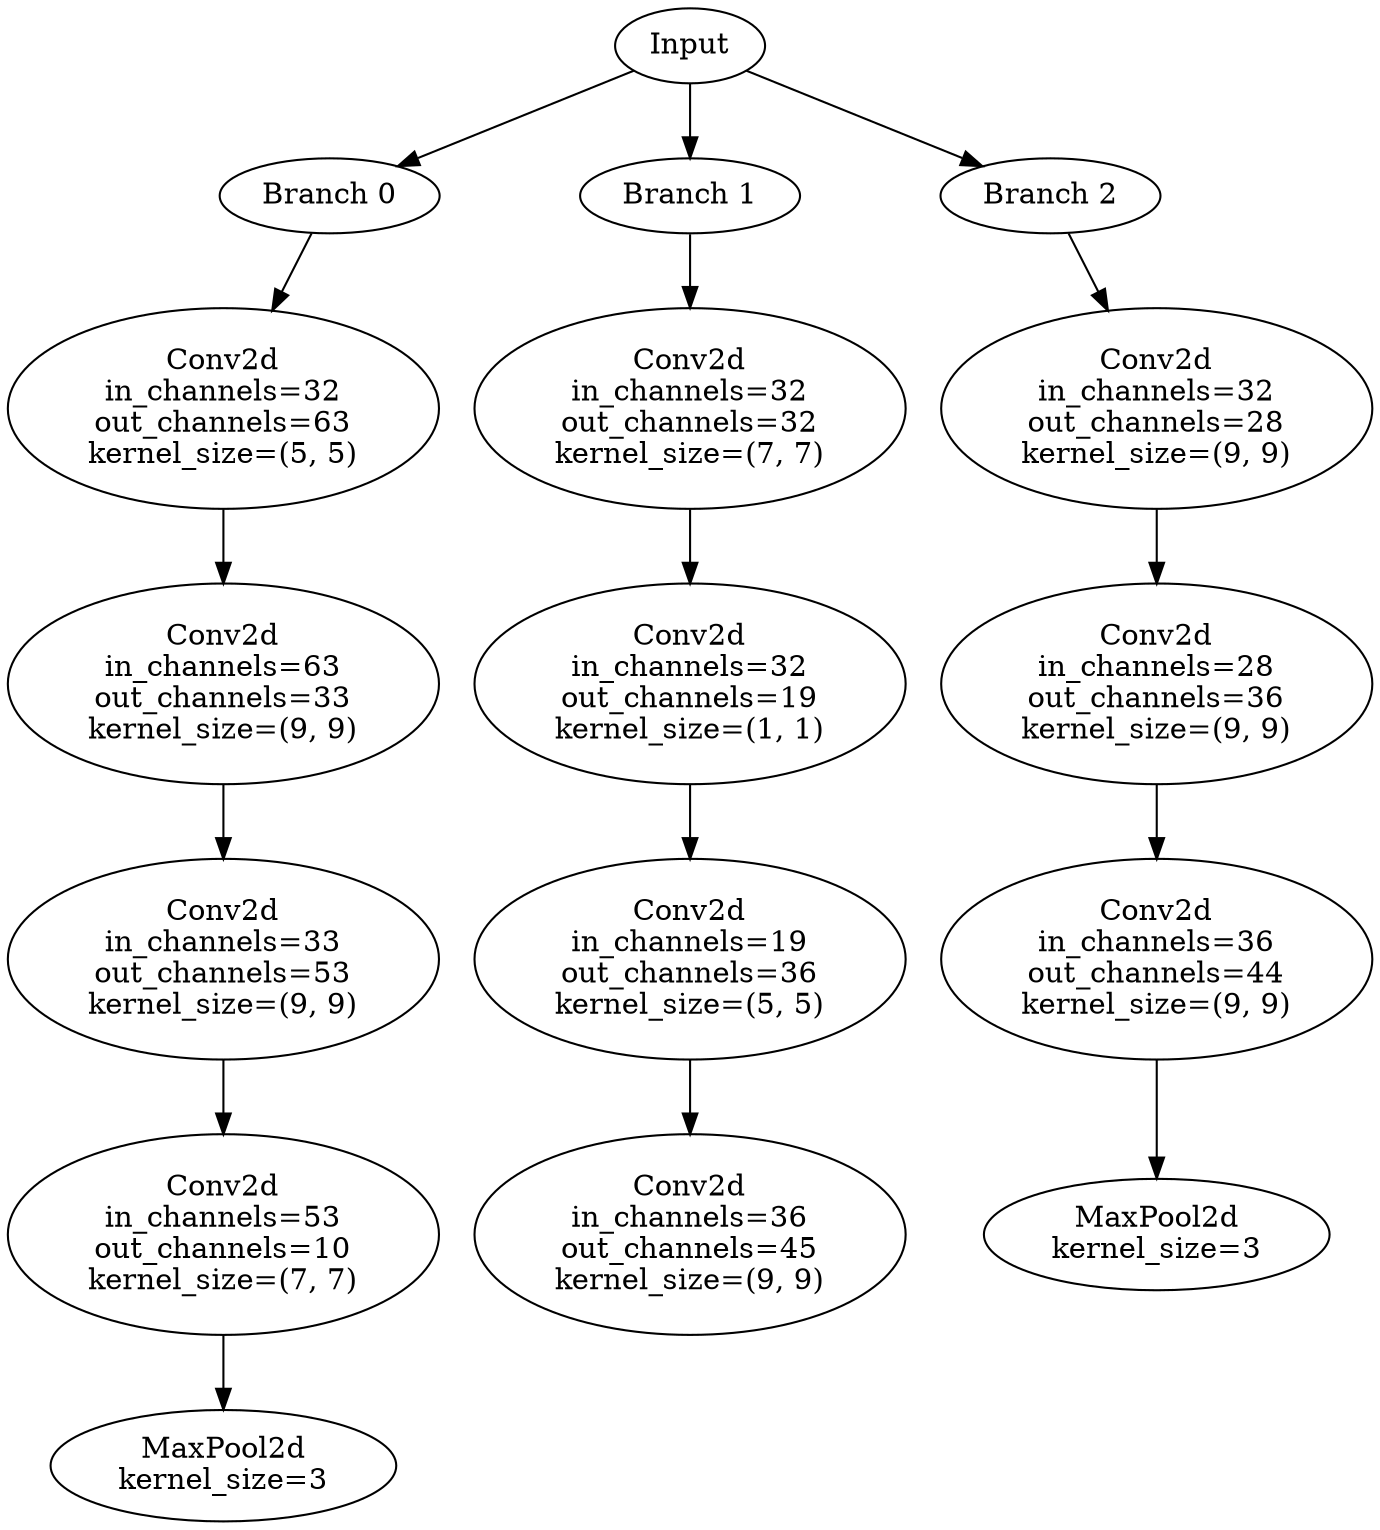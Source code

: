 // Inception Module - Coral 72
digraph {
	Input [label=Input]
	Branch_0 [label="Branch 0"]
	Input -> Branch_0
	Branch_0_Layer_0 [label="Conv2d
in_channels=32
out_channels=63
kernel_size=(5, 5)"]
	Branch_0 -> Branch_0_Layer_0
	Branch_0_Layer_1 [label="Conv2d
in_channels=63
out_channels=33
kernel_size=(9, 9)"]
	Branch_0_Layer_0 -> Branch_0_Layer_1
	Branch_0_Layer_2 [label="Conv2d
in_channels=33
out_channels=53
kernel_size=(9, 9)"]
	Branch_0_Layer_1 -> Branch_0_Layer_2
	Branch_0_Layer_3 [label="Conv2d
in_channels=53
out_channels=10
kernel_size=(7, 7)"]
	Branch_0_Layer_2 -> Branch_0_Layer_3
	Branch_0_Layer_4 [label="MaxPool2d
kernel_size=3"]
	Branch_0_Layer_3 -> Branch_0_Layer_4
	Branch_1 [label="Branch 1"]
	Input -> Branch_1
	Branch_1_Layer_0 [label="Conv2d
in_channels=32
out_channels=32
kernel_size=(7, 7)"]
	Branch_1 -> Branch_1_Layer_0
	Branch_1_Layer_1 [label="Conv2d
in_channels=32
out_channels=19
kernel_size=(1, 1)"]
	Branch_1_Layer_0 -> Branch_1_Layer_1
	Branch_1_Layer_2 [label="Conv2d
in_channels=19
out_channels=36
kernel_size=(5, 5)"]
	Branch_1_Layer_1 -> Branch_1_Layer_2
	Branch_1_Layer_3 [label="Conv2d
in_channels=36
out_channels=45
kernel_size=(9, 9)"]
	Branch_1_Layer_2 -> Branch_1_Layer_3
	Branch_2 [label="Branch 2"]
	Input -> Branch_2
	Branch_2_Layer_0 [label="Conv2d
in_channels=32
out_channels=28
kernel_size=(9, 9)"]
	Branch_2 -> Branch_2_Layer_0
	Branch_2_Layer_1 [label="Conv2d
in_channels=28
out_channels=36
kernel_size=(9, 9)"]
	Branch_2_Layer_0 -> Branch_2_Layer_1
	Branch_2_Layer_2 [label="Conv2d
in_channels=36
out_channels=44
kernel_size=(9, 9)"]
	Branch_2_Layer_1 -> Branch_2_Layer_2
	Branch_2_Layer_3 [label="MaxPool2d
kernel_size=3"]
	Branch_2_Layer_2 -> Branch_2_Layer_3
}
